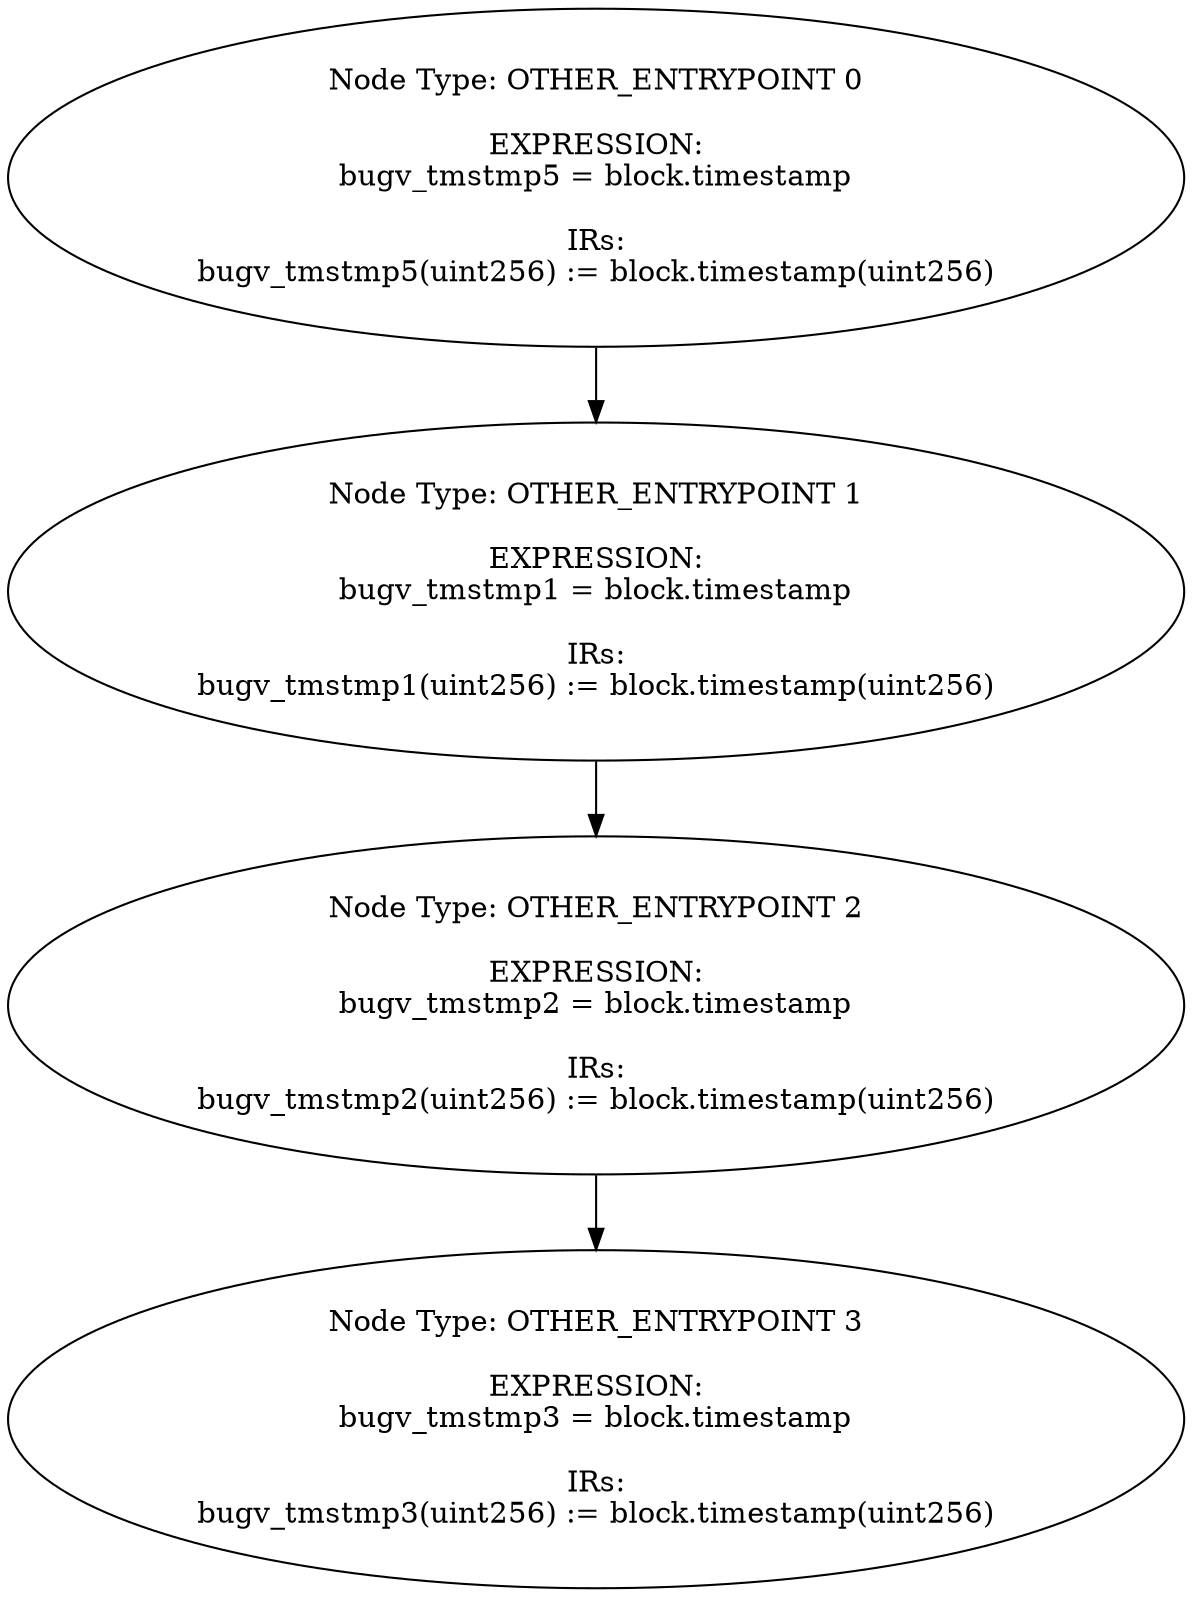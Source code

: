 digraph{
0[label="Node Type: OTHER_ENTRYPOINT 0

EXPRESSION:
bugv_tmstmp5 = block.timestamp

IRs:
bugv_tmstmp5(uint256) := block.timestamp(uint256)"];
0->1;
1[label="Node Type: OTHER_ENTRYPOINT 1

EXPRESSION:
bugv_tmstmp1 = block.timestamp

IRs:
bugv_tmstmp1(uint256) := block.timestamp(uint256)"];
1->2;
2[label="Node Type: OTHER_ENTRYPOINT 2

EXPRESSION:
bugv_tmstmp2 = block.timestamp

IRs:
bugv_tmstmp2(uint256) := block.timestamp(uint256)"];
2->3;
3[label="Node Type: OTHER_ENTRYPOINT 3

EXPRESSION:
bugv_tmstmp3 = block.timestamp

IRs:
bugv_tmstmp3(uint256) := block.timestamp(uint256)"];
}
